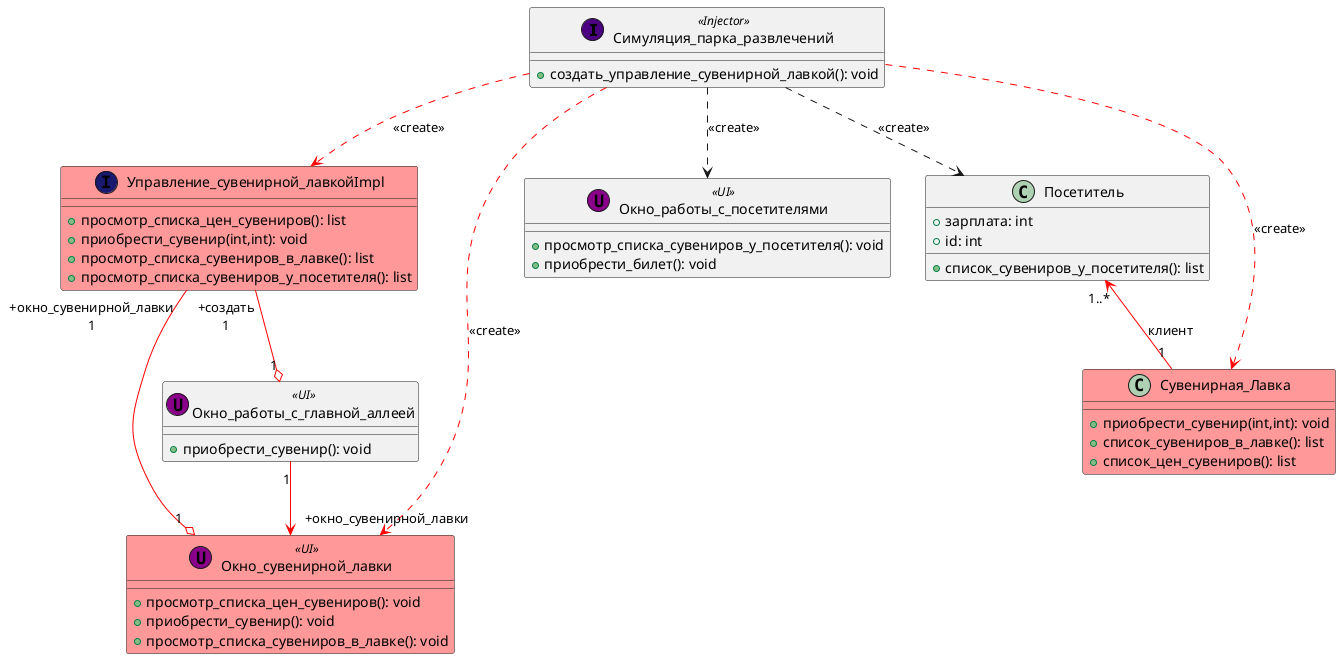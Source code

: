 @startuml
Симуляция_парка_развлечений .[#red].> Управление_сувенирной_лавкойImpl: <<create>>
Симуляция_парка_развлечений .[#red].> Окно_сувенирной_лавки: <<create>>
Симуляция_парка_развлечений ..> Окно_работы_с_посетителями: <<create>>
Симуляция_парка_развлечений ..> Посетитель: <<create>>
Симуляция_парка_развлечений .[#red].> Сувенирная_Лавка: <<create>>
Окно_работы_с_главной_аллеей "1" -[#red]-> " +окно_сувенирной_лавки" Окно_сувенирной_лавки
Управление_сувенирной_лавкойImpl " +окно_сувенирной_лавки\n 1" -[#red]-o "1" Окно_сувенирной_лавки
Управление_сувенирной_лавкойImpl " +создать\n 1" -[#red]-o "1" Окно_работы_с_главной_аллеей
Посетитель "1..*" <-[#red]- "1" Сувенирная_Лавка: клиент

class Симуляция_парка_развлечений << (I,Indigo) Injector >> {
+ создать_управление_сувенирной_лавкой(): void
}

class Окно_сувенирной_лавки << (U,DarkMagenta) UI>> {
    + просмотр_списка_цен_сувениров(): void
    + приобрести_сувенир(): void
    + просмотр_списка_сувениров_в_лавке(): void
}

class Управление_сувенирной_лавкойImpl << (I,MidnightBlue) >> {
    + просмотр_списка_цен_сувениров(): list
    + приобрести_сувенир(int,int): void
    + просмотр_списка_сувениров_в_лавке(): list
    + просмотр_списка_сувениров_у_посетителя(): list
}

class Окно_работы_с_посетителями << (U,DarkMagenta) UI>> {
    + просмотр_списка_сувениров_у_посетителя(): void
    + приобрести_билет(): void
}

class Посетитель {
    + зарплата: int
    + id: int
    + список_сувениров_у_посетителя(): list
}

class Сувенирная_Лавка #ff9999 {
    + приобрести_сувенир(int,int): void
    + список_сувениров_в_лавке(): list
    + список_цен_сувениров(): list
}

class Окно_работы_с_главной_аллеей << (U,DarkMagenta) UI>> {
    + приобрести_сувенир(): void
}

class Окно_сувенирной_лавки #ff9999 {
}

class Управление_сувенирной_лавкойImpl #ff9999 {
}
@enduml
